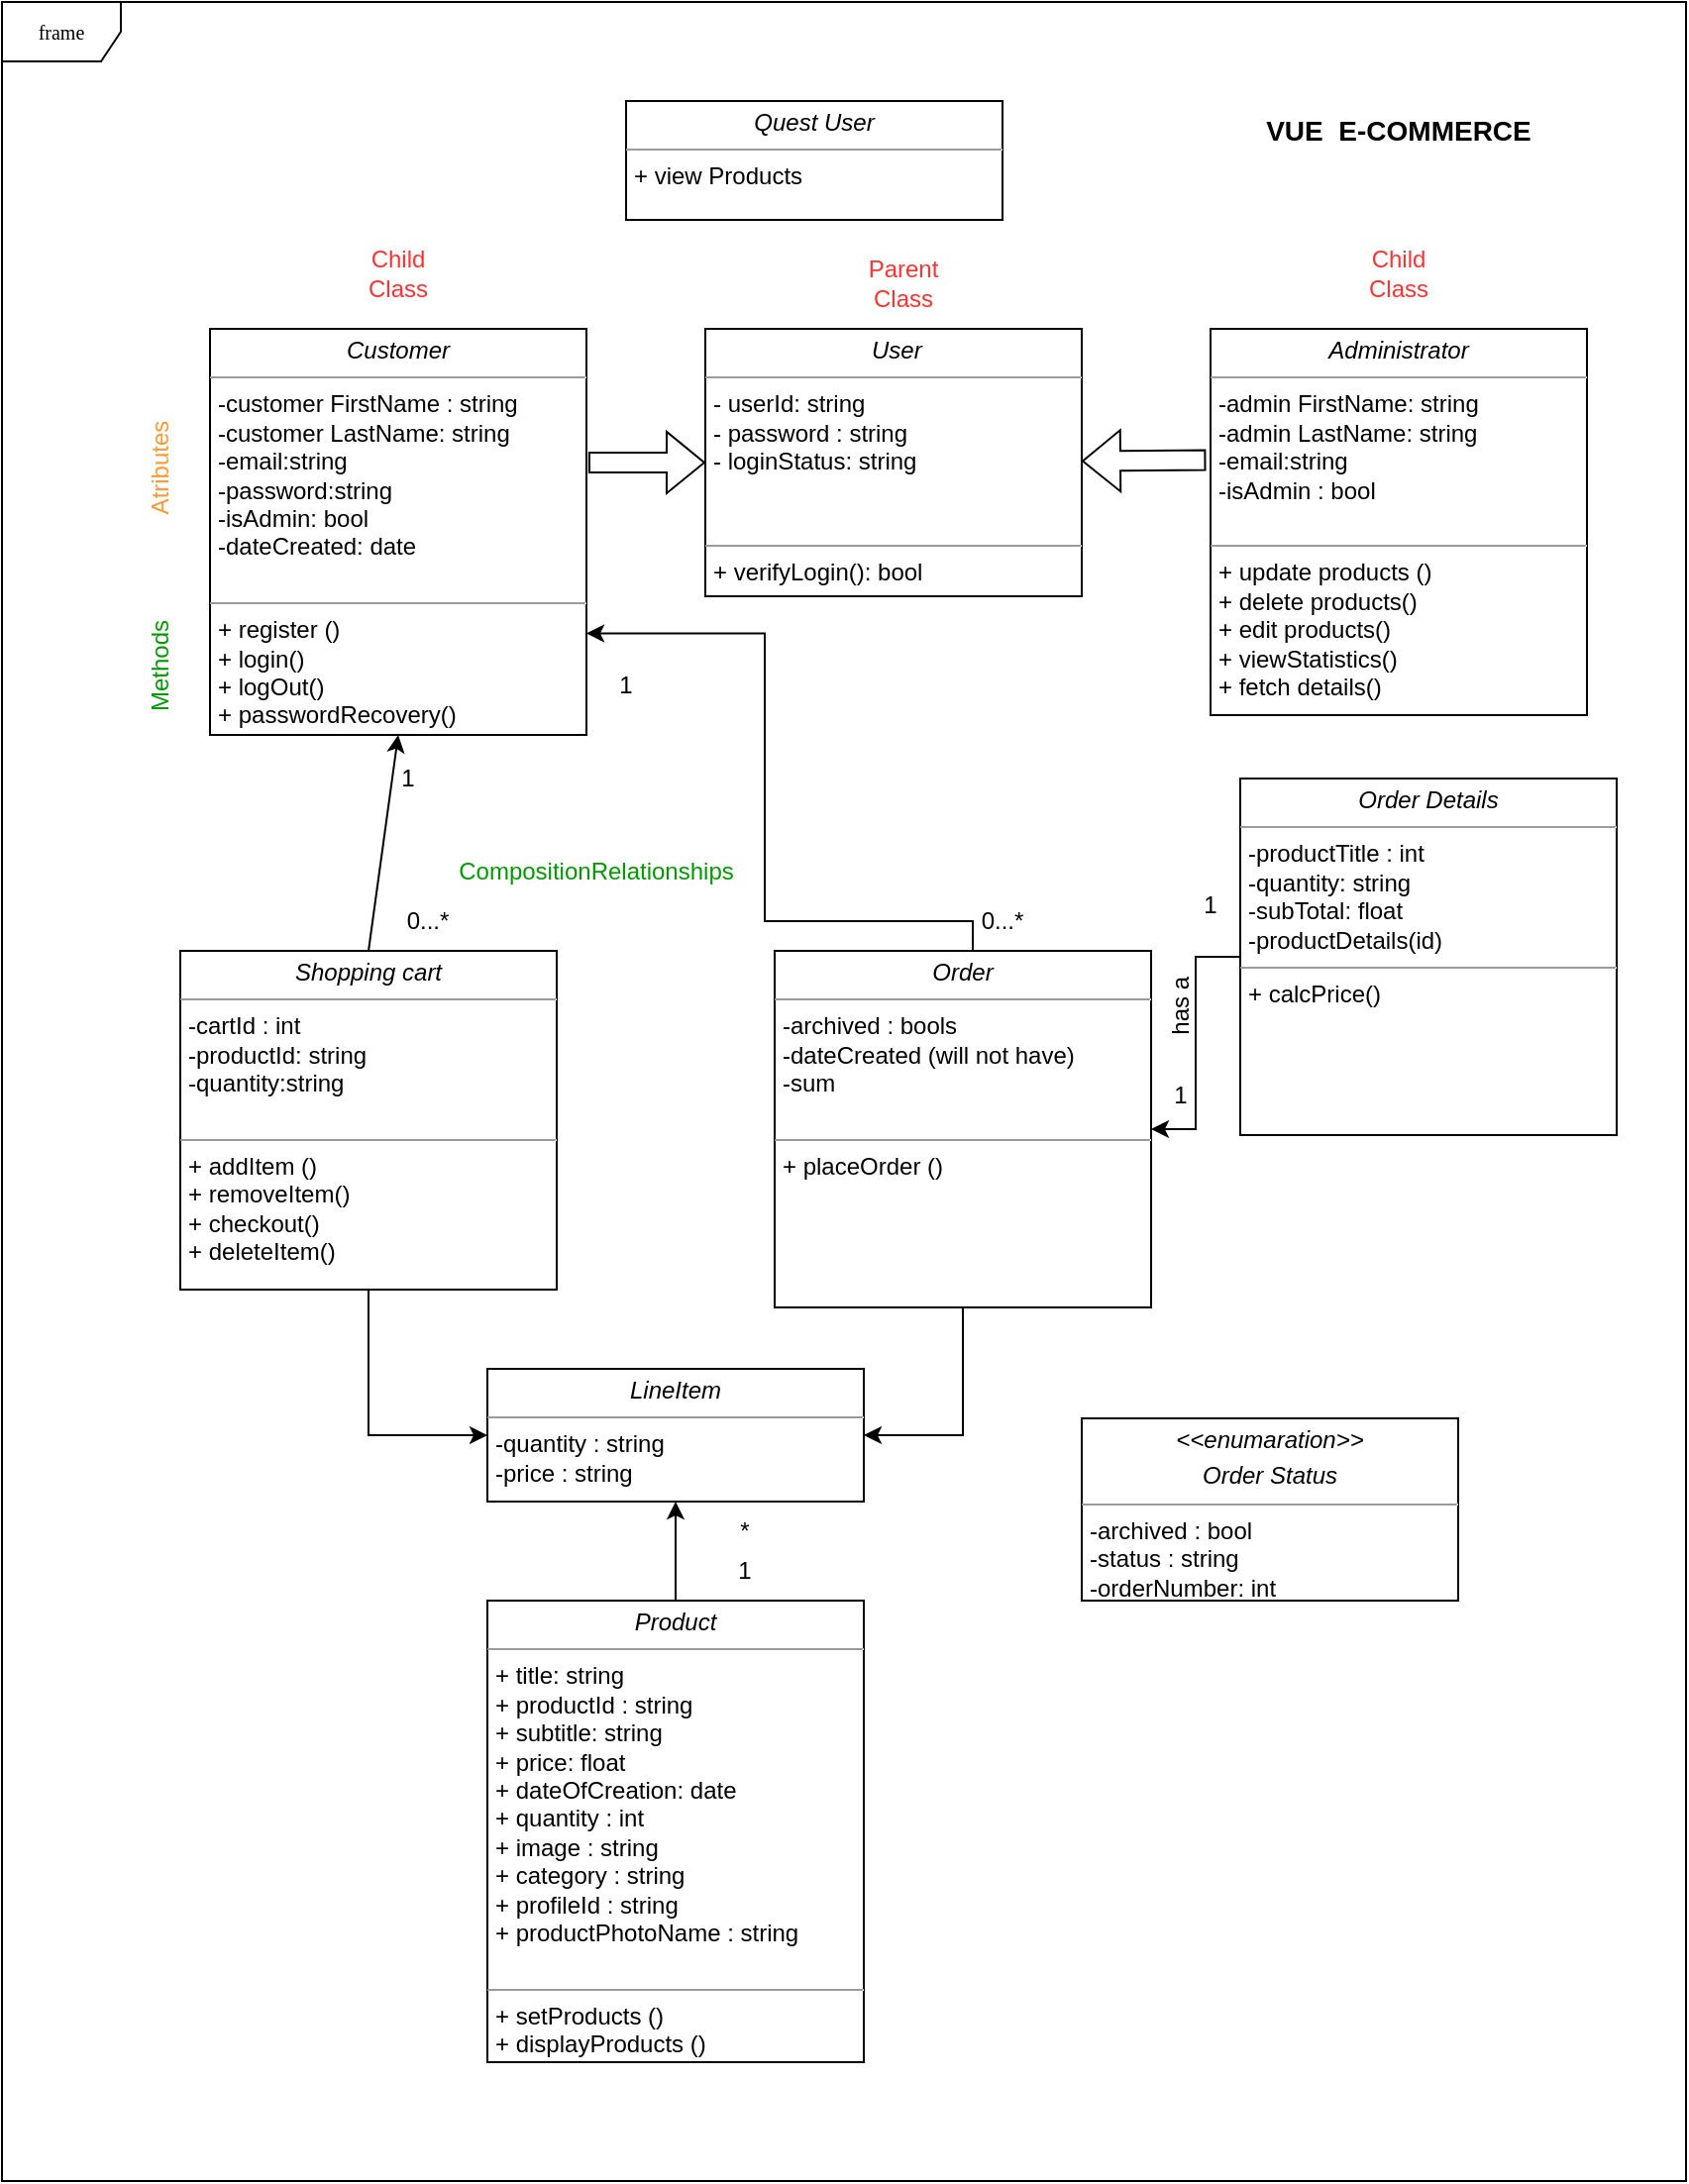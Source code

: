 <mxfile version="15.7.4" type="github">
  <diagram name="Page-1" id="c4acf3e9-155e-7222-9cf6-157b1a14988f">
    <mxGraphModel dx="1530" dy="1203" grid="1" gridSize="10" guides="1" tooltips="1" connect="1" arrows="1" fold="1" page="1" pageScale="1" pageWidth="850" pageHeight="1100" background="none" math="0" shadow="0">
      <root>
        <mxCell id="0" />
        <mxCell id="1" parent="0" />
        <mxCell id="ttcfJFJh2wodbar9WWpT-2" value="frame" style="shape=umlFrame;whiteSpace=wrap;html=1;rounded=0;shadow=0;comic=0;labelBackgroundColor=none;strokeWidth=1;fontFamily=Verdana;fontSize=10;align=center;" parent="1" vertex="1">
          <mxGeometry x="850" width="850" height="1100" as="geometry" />
        </mxCell>
        <mxCell id="5d2195bd80daf111-19" value="&lt;p style=&quot;margin: 0px ; margin-top: 4px ; text-align: center&quot;&gt;&lt;i&gt;Customer&lt;/i&gt;&lt;br&gt;&lt;/p&gt;&lt;hr size=&quot;1&quot;&gt;&lt;p style=&quot;margin: 0px ; margin-left: 4px&quot;&gt;-customer FirstName : string&lt;/p&gt;&lt;p style=&quot;margin: 0px ; margin-left: 4px&quot;&gt;-customer LastName: string&lt;/p&gt;&lt;p style=&quot;margin: 0px ; margin-left: 4px&quot;&gt;-email:string&lt;/p&gt;&lt;p style=&quot;margin: 0px ; margin-left: 4px&quot;&gt;-password:string&lt;/p&gt;&lt;p style=&quot;margin: 0px ; margin-left: 4px&quot;&gt;-isAdmin: bool&amp;nbsp;&lt;/p&gt;&lt;p style=&quot;margin: 0px ; margin-left: 4px&quot;&gt;-dateCreated: date&lt;/p&gt;&lt;p style=&quot;margin: 0px ; margin-left: 4px&quot;&gt;&lt;br&gt;&lt;/p&gt;&lt;hr size=&quot;1&quot;&gt;&lt;p style=&quot;margin: 0px ; margin-left: 4px&quot;&gt;+ register ()&lt;br&gt;&lt;/p&gt;&lt;p style=&quot;margin: 0px ; margin-left: 4px&quot;&gt;+ login()&lt;br&gt;&lt;/p&gt;&lt;p style=&quot;margin: 0px ; margin-left: 4px&quot;&gt;+ logOut()&lt;/p&gt;&lt;p style=&quot;margin: 0px ; margin-left: 4px&quot;&gt;+ passwordRecovery()&lt;br&gt;&lt;/p&gt;&lt;p style=&quot;margin: 0px ; margin-left: 4px&quot;&gt;&lt;br&gt;&lt;/p&gt;" style="verticalAlign=top;align=left;overflow=fill;fontSize=12;fontFamily=Helvetica;html=1;rounded=0;shadow=0;comic=0;labelBackgroundColor=none;strokeWidth=1" parent="1" vertex="1">
          <mxGeometry x="955" y="165" width="190" height="205" as="geometry" />
        </mxCell>
        <mxCell id="cWRqSYTbgzNo-1scai7N-1" value="&lt;p style=&quot;margin: 0px ; margin-top: 4px ; text-align: center&quot;&gt;&lt;i&gt;Quest User&lt;/i&gt;&lt;br&gt;&lt;/p&gt;&lt;hr size=&quot;1&quot;&gt;&lt;p style=&quot;margin: 0px ; margin-left: 4px&quot;&gt;+ view Products&lt;/p&gt;&lt;p style=&quot;margin: 0px ; margin-left: 4px&quot;&gt;&lt;br&gt;&lt;/p&gt;&lt;hr size=&quot;1&quot;&gt;&lt;p style=&quot;margin: 0px ; margin-left: 4px&quot;&gt;&lt;br&gt;&lt;/p&gt;&lt;p style=&quot;margin: 0px ; margin-left: 4px&quot;&gt;&lt;br&gt;&lt;/p&gt;" style="verticalAlign=top;align=left;overflow=fill;fontSize=12;fontFamily=Helvetica;html=1;rounded=0;shadow=0;comic=0;labelBackgroundColor=none;strokeWidth=1" vertex="1" parent="1">
          <mxGeometry x="1165" y="50" width="190" height="60" as="geometry" />
        </mxCell>
        <mxCell id="cWRqSYTbgzNo-1scai7N-36" style="edgeStyle=orthogonalEdgeStyle;rounded=0;orthogonalLoop=1;jettySize=auto;html=1;entryX=0;entryY=0.5;entryDx=0;entryDy=0;fontColor=#000000;" edge="1" parent="1" source="cWRqSYTbgzNo-1scai7N-3" target="cWRqSYTbgzNo-1scai7N-33">
          <mxGeometry relative="1" as="geometry" />
        </mxCell>
        <mxCell id="cWRqSYTbgzNo-1scai7N-3" value="&lt;p style=&quot;margin: 0px ; margin-top: 4px ; text-align: center&quot;&gt;&lt;i&gt;Shopping cart&lt;/i&gt;&lt;br&gt;&lt;/p&gt;&lt;hr size=&quot;1&quot;&gt;&lt;p style=&quot;margin: 0px ; margin-left: 4px&quot;&gt;-cartId : int&lt;/p&gt;&lt;p style=&quot;margin: 0px ; margin-left: 4px&quot;&gt;-productId: string&lt;/p&gt;&lt;p style=&quot;margin: 0px ; margin-left: 4px&quot;&gt;-quantity:string&lt;/p&gt;&lt;p style=&quot;margin: 0px ; margin-left: 4px&quot;&gt;&lt;br&gt;&lt;/p&gt;&lt;hr size=&quot;1&quot;&gt;&lt;p style=&quot;margin: 0px ; margin-left: 4px&quot;&gt;+ addItem ()&lt;br&gt;&lt;/p&gt;&lt;p style=&quot;margin: 0px ; margin-left: 4px&quot;&gt;+ removeItem()&lt;/p&gt;&lt;p style=&quot;margin: 0px ; margin-left: 4px&quot;&gt;+ checkout()&lt;br&gt;&lt;/p&gt;&lt;p style=&quot;margin: 0px ; margin-left: 4px&quot;&gt;+ deleteItem()&lt;/p&gt;&lt;p style=&quot;margin: 0px ; margin-left: 4px&quot;&gt;&lt;br&gt;&lt;/p&gt;" style="verticalAlign=top;align=left;overflow=fill;fontSize=12;fontFamily=Helvetica;html=1;rounded=0;shadow=0;comic=0;labelBackgroundColor=none;strokeWidth=1" vertex="1" parent="1">
          <mxGeometry x="940" y="479" width="190" height="171" as="geometry" />
        </mxCell>
        <mxCell id="cWRqSYTbgzNo-1scai7N-4" value="&lt;p style=&quot;margin: 0px ; margin-top: 4px ; text-align: center&quot;&gt;&lt;i&gt;Administrator&lt;/i&gt;&lt;br&gt;&lt;/p&gt;&lt;hr size=&quot;1&quot;&gt;&lt;p style=&quot;margin: 0px ; margin-left: 4px&quot;&gt;-admin FirstName: string&lt;/p&gt;&lt;p style=&quot;margin: 0px ; margin-left: 4px&quot;&gt;-admin LastName: string&lt;/p&gt;&lt;p style=&quot;margin: 0px ; margin-left: 4px&quot;&gt;-email:string&lt;/p&gt;&lt;p style=&quot;margin: 0px ; margin-left: 4px&quot;&gt;-isAdmin : bool&lt;/p&gt;&lt;p style=&quot;margin: 0px ; margin-left: 4px&quot;&gt;&lt;br&gt;&lt;/p&gt;&lt;hr size=&quot;1&quot;&gt;&lt;p style=&quot;margin: 0px ; margin-left: 4px&quot;&gt;+ update products ()&lt;br&gt;&lt;/p&gt;&lt;p style=&quot;margin: 0px ; margin-left: 4px&quot;&gt;+ delete products()&lt;br&gt;&lt;/p&gt;&lt;p style=&quot;margin: 0px ; margin-left: 4px&quot;&gt;+ edit products()&lt;/p&gt;&lt;p style=&quot;margin: 0px ; margin-left: 4px&quot;&gt;+ viewStatistics()&lt;/p&gt;&lt;p style=&quot;margin: 0px ; margin-left: 4px&quot;&gt;+ fetch details()&lt;/p&gt;&lt;p style=&quot;margin: 0px ; margin-left: 4px&quot;&gt;&lt;br&gt;&lt;/p&gt;" style="verticalAlign=top;align=left;overflow=fill;fontSize=12;fontFamily=Helvetica;html=1;rounded=0;shadow=0;comic=0;labelBackgroundColor=none;strokeWidth=1" vertex="1" parent="1">
          <mxGeometry x="1460" y="165" width="190" height="195" as="geometry" />
        </mxCell>
        <mxCell id="cWRqSYTbgzNo-1scai7N-5" value="&lt;font color=&quot;#ff9933&quot;&gt;Atributes&lt;/font&gt;" style="text;html=1;strokeColor=none;fillColor=none;align=center;verticalAlign=middle;whiteSpace=wrap;rounded=0;rotation=270;" vertex="1" parent="1">
          <mxGeometry x="900" y="220" width="60" height="30" as="geometry" />
        </mxCell>
        <mxCell id="cWRqSYTbgzNo-1scai7N-6" value="&lt;font color=&quot;#009900&quot;&gt;Methods&lt;/font&gt;" style="text;html=1;strokeColor=none;fillColor=none;align=center;verticalAlign=middle;whiteSpace=wrap;rounded=0;rotation=270;" vertex="1" parent="1">
          <mxGeometry x="900" y="320" width="60" height="30" as="geometry" />
        </mxCell>
        <mxCell id="cWRqSYTbgzNo-1scai7N-7" value="&lt;font color=&quot;#ff3333&quot;&gt;Child Class&lt;/font&gt;" style="text;html=1;strokeColor=none;fillColor=none;align=center;verticalAlign=middle;whiteSpace=wrap;rounded=0;fontColor=#FF9933;" vertex="1" parent="1">
          <mxGeometry x="1525" y="122" width="60" height="30" as="geometry" />
        </mxCell>
        <mxCell id="cWRqSYTbgzNo-1scai7N-8" value="&lt;font color=&quot;#ff3333&quot;&gt;Parent Class&lt;/font&gt;" style="text;html=1;strokeColor=none;fillColor=none;align=center;verticalAlign=middle;whiteSpace=wrap;rounded=0;fontColor=#FF9933;" vertex="1" parent="1">
          <mxGeometry x="1275" y="127" width="60" height="30" as="geometry" />
        </mxCell>
        <mxCell id="cWRqSYTbgzNo-1scai7N-11" value="" style="shape=flexArrow;endArrow=classic;html=1;rounded=0;fontColor=#FF3333;exitX=-0.012;exitY=0.34;exitDx=0;exitDy=0;exitPerimeter=0;" edge="1" parent="1" source="cWRqSYTbgzNo-1scai7N-4" target="cWRqSYTbgzNo-1scai7N-44">
          <mxGeometry width="50" height="50" relative="1" as="geometry">
            <mxPoint x="1245" y="282" as="sourcePoint" />
            <mxPoint x="1370" y="223" as="targetPoint" />
          </mxGeometry>
        </mxCell>
        <mxCell id="cWRqSYTbgzNo-1scai7N-13" value="" style="endArrow=classic;html=1;rounded=0;fontColor=#009900;exitX=0.5;exitY=0;exitDx=0;exitDy=0;entryX=0.5;entryY=1;entryDx=0;entryDy=0;" edge="1" parent="1" source="cWRqSYTbgzNo-1scai7N-3" target="5d2195bd80daf111-19">
          <mxGeometry width="50" height="50" relative="1" as="geometry">
            <mxPoint x="1065" y="517" as="sourcePoint" />
            <mxPoint x="1115" y="467" as="targetPoint" />
          </mxGeometry>
        </mxCell>
        <mxCell id="cWRqSYTbgzNo-1scai7N-14" value="&lt;font color=&quot;#009900&quot;&gt;CompositionRelationships&lt;/font&gt;" style="text;html=1;strokeColor=none;fillColor=none;align=center;verticalAlign=middle;whiteSpace=wrap;rounded=0;rotation=0;" vertex="1" parent="1">
          <mxGeometry x="1120" y="424" width="60" height="30" as="geometry" />
        </mxCell>
        <mxCell id="cWRqSYTbgzNo-1scai7N-15" value="&lt;font color=&quot;#000000&quot;&gt;0...*&lt;/font&gt;" style="text;html=1;strokeColor=none;fillColor=none;align=center;verticalAlign=middle;whiteSpace=wrap;rounded=0;fontColor=#009900;" vertex="1" parent="1">
          <mxGeometry x="1035" y="449" width="60" height="30" as="geometry" />
        </mxCell>
        <mxCell id="cWRqSYTbgzNo-1scai7N-16" value="&lt;font color=&quot;#000000&quot;&gt;1&lt;/font&gt;" style="text;html=1;strokeColor=none;fillColor=none;align=center;verticalAlign=middle;whiteSpace=wrap;rounded=0;fontColor=#009900;" vertex="1" parent="1">
          <mxGeometry x="1025" y="377" width="60" height="30" as="geometry" />
        </mxCell>
        <mxCell id="cWRqSYTbgzNo-1scai7N-35" style="edgeStyle=orthogonalEdgeStyle;rounded=0;orthogonalLoop=1;jettySize=auto;html=1;exitX=0.5;exitY=1;exitDx=0;exitDy=0;entryX=1;entryY=0.5;entryDx=0;entryDy=0;fontColor=#000000;" edge="1" parent="1" source="cWRqSYTbgzNo-1scai7N-17" target="cWRqSYTbgzNo-1scai7N-33">
          <mxGeometry relative="1" as="geometry" />
        </mxCell>
        <mxCell id="cWRqSYTbgzNo-1scai7N-17" value="&lt;p style=&quot;margin: 0px ; margin-top: 4px ; text-align: center&quot;&gt;&lt;i&gt;Order&lt;/i&gt;&lt;br&gt;&lt;/p&gt;&lt;hr size=&quot;1&quot;&gt;&lt;p style=&quot;margin: 0px ; margin-left: 4px&quot;&gt;-archived : bools&lt;/p&gt;&lt;p style=&quot;margin: 0px ; margin-left: 4px&quot;&gt;-dateCreated (will not have)&lt;/p&gt;&lt;p style=&quot;margin: 0px ; margin-left: 4px&quot;&gt;-sum&lt;/p&gt;&lt;p style=&quot;margin: 0px ; margin-left: 4px&quot;&gt;&lt;br&gt;&lt;/p&gt;&lt;hr size=&quot;1&quot;&gt;&lt;p style=&quot;margin: 0px ; margin-left: 4px&quot;&gt;+ placeOrder ()&lt;br&gt;&lt;/p&gt;&lt;p style=&quot;margin: 0px ; margin-left: 4px&quot;&gt;&lt;br&gt;&lt;/p&gt;&lt;p style=&quot;margin: 0px ; margin-left: 4px&quot;&gt;&lt;br&gt;&lt;/p&gt;" style="verticalAlign=top;align=left;overflow=fill;fontSize=12;fontFamily=Helvetica;html=1;rounded=0;shadow=0;comic=0;labelBackgroundColor=none;strokeWidth=1" vertex="1" parent="1">
          <mxGeometry x="1240" y="479" width="190" height="180" as="geometry" />
        </mxCell>
        <mxCell id="cWRqSYTbgzNo-1scai7N-50" style="edgeStyle=orthogonalEdgeStyle;rounded=0;orthogonalLoop=1;jettySize=auto;html=1;exitX=0.25;exitY=1;exitDx=0;exitDy=0;entryX=1;entryY=0.75;entryDx=0;entryDy=0;fontSize=14;fontColor=#000000;" edge="1" parent="1" source="cWRqSYTbgzNo-1scai7N-20" target="5d2195bd80daf111-19">
          <mxGeometry relative="1" as="geometry">
            <Array as="points">
              <mxPoint x="1340" y="464" />
              <mxPoint x="1235" y="464" />
              <mxPoint x="1235" y="319" />
            </Array>
          </mxGeometry>
        </mxCell>
        <mxCell id="cWRqSYTbgzNo-1scai7N-20" value="&lt;font color=&quot;#000000&quot;&gt;0...*&lt;/font&gt;" style="text;html=1;strokeColor=none;fillColor=none;align=center;verticalAlign=middle;whiteSpace=wrap;rounded=0;fontColor=#009900;" vertex="1" parent="1">
          <mxGeometry x="1325" y="449" width="60" height="30" as="geometry" />
        </mxCell>
        <mxCell id="cWRqSYTbgzNo-1scai7N-22" value="&lt;font color=&quot;#000000&quot;&gt;1&lt;/font&gt;" style="text;html=1;strokeColor=none;fillColor=none;align=center;verticalAlign=middle;whiteSpace=wrap;rounded=0;fontColor=#009900;" vertex="1" parent="1">
          <mxGeometry x="1135" y="330" width="60" height="30" as="geometry" />
        </mxCell>
        <mxCell id="cWRqSYTbgzNo-1scai7N-40" style="edgeStyle=orthogonalEdgeStyle;rounded=0;orthogonalLoop=1;jettySize=auto;html=1;entryX=1;entryY=0.5;entryDx=0;entryDy=0;fontColor=#000000;" edge="1" parent="1" source="cWRqSYTbgzNo-1scai7N-23" target="cWRqSYTbgzNo-1scai7N-17">
          <mxGeometry relative="1" as="geometry" />
        </mxCell>
        <mxCell id="cWRqSYTbgzNo-1scai7N-23" value="&lt;p style=&quot;margin: 0px ; margin-top: 4px ; text-align: center&quot;&gt;&lt;i&gt;Order Details&lt;/i&gt;&lt;br&gt;&lt;/p&gt;&lt;hr size=&quot;1&quot;&gt;&lt;p style=&quot;margin: 0px ; margin-left: 4px&quot;&gt;-productTitle : int&lt;/p&gt;&lt;p style=&quot;margin: 0px ; margin-left: 4px&quot;&gt;-quantity: string&lt;/p&gt;&lt;p style=&quot;margin: 0px ; margin-left: 4px&quot;&gt;-subTotal: float&lt;br&gt;&lt;/p&gt;&lt;p style=&quot;margin: 0px ; margin-left: 4px&quot;&gt;-productDetails(id)&lt;/p&gt;&lt;hr size=&quot;1&quot;&gt;&lt;p style=&quot;margin: 0px ; margin-left: 4px&quot;&gt;+ calcPrice()&lt;/p&gt;&lt;p style=&quot;margin: 0px ; margin-left: 4px&quot;&gt;&lt;br&gt;&lt;/p&gt;" style="verticalAlign=top;align=left;overflow=fill;fontSize=12;fontFamily=Helvetica;html=1;rounded=0;shadow=0;comic=0;labelBackgroundColor=none;strokeWidth=1" vertex="1" parent="1">
          <mxGeometry x="1475" y="392" width="190" height="180" as="geometry" />
        </mxCell>
        <mxCell id="cWRqSYTbgzNo-1scai7N-25" value="&lt;font color=&quot;#000000&quot;&gt;has a&amp;nbsp;&lt;/font&gt;" style="text;html=1;strokeColor=none;fillColor=none;align=center;verticalAlign=middle;whiteSpace=wrap;rounded=0;fontColor=#009900;rotation=270;" vertex="1" parent="1">
          <mxGeometry x="1415" y="490" width="60" height="30" as="geometry" />
        </mxCell>
        <mxCell id="cWRqSYTbgzNo-1scai7N-26" value="&lt;font color=&quot;#000000&quot;&gt;1&lt;/font&gt;" style="text;html=1;strokeColor=none;fillColor=none;align=center;verticalAlign=middle;whiteSpace=wrap;rounded=0;fontColor=#009900;" vertex="1" parent="1">
          <mxGeometry x="1415" y="537" width="60" height="30" as="geometry" />
        </mxCell>
        <mxCell id="cWRqSYTbgzNo-1scai7N-27" value="&lt;font color=&quot;#000000&quot;&gt;1&lt;/font&gt;" style="text;html=1;strokeColor=none;fillColor=none;align=center;verticalAlign=middle;whiteSpace=wrap;rounded=0;fontColor=#009900;" vertex="1" parent="1">
          <mxGeometry x="1430" y="441" width="60" height="30" as="geometry" />
        </mxCell>
        <mxCell id="cWRqSYTbgzNo-1scai7N-37" style="edgeStyle=orthogonalEdgeStyle;rounded=0;orthogonalLoop=1;jettySize=auto;html=1;entryX=0.5;entryY=1;entryDx=0;entryDy=0;fontColor=#000000;" edge="1" parent="1" source="cWRqSYTbgzNo-1scai7N-28" target="cWRqSYTbgzNo-1scai7N-33">
          <mxGeometry relative="1" as="geometry" />
        </mxCell>
        <mxCell id="cWRqSYTbgzNo-1scai7N-28" value="&lt;p style=&quot;margin: 0px ; margin-top: 4px ; text-align: center&quot;&gt;&lt;i&gt;Product&lt;/i&gt;&lt;br&gt;&lt;/p&gt;&lt;hr size=&quot;1&quot;&gt;&lt;p style=&quot;margin: 0px ; margin-left: 4px&quot;&gt;+ title: string&lt;/p&gt;&lt;p style=&quot;margin: 0px 0px 0px 4px&quot;&gt;+ productId : string&lt;font color=&quot;#ff6666&quot;&gt;&amp;nbsp;&lt;/font&gt;&lt;/p&gt;&lt;p style=&quot;margin: 0px ; margin-left: 4px&quot;&gt;+ subtitle: string&lt;/p&gt;&lt;p style=&quot;margin: 0px ; margin-left: 4px&quot;&gt;+ price: float&lt;/p&gt;&lt;p style=&quot;margin: 0px ; margin-left: 4px&quot;&gt;+ dateOfCreation: date&lt;/p&gt;&lt;p style=&quot;margin: 0px ; margin-left: 4px&quot;&gt;+ quantity : int&lt;br&gt;&lt;/p&gt;&lt;p style=&quot;margin: 0px ; margin-left: 4px&quot;&gt;+ image : string&lt;font color=&quot;#ff6666&quot;&gt;&amp;nbsp;&lt;/font&gt;&lt;br&gt;&lt;/p&gt;&lt;p style=&quot;margin: 0px 0px 0px 4px&quot;&gt;+ category : string&lt;font color=&quot;#ff6666&quot;&gt;&amp;nbsp;&lt;/font&gt;&lt;br&gt;&lt;/p&gt;&lt;p style=&quot;margin: 0px 0px 0px 4px&quot;&gt;+ profileId : string&lt;font color=&quot;#ff6666&quot;&gt;&amp;nbsp;&lt;/font&gt;&lt;br&gt;&lt;/p&gt;&lt;div&gt;&lt;p style=&quot;margin: 0px 0px 0px 4px&quot;&gt;+ productPhotoName : string&lt;font color=&quot;#ff6666&quot;&gt;&amp;nbsp;&lt;/font&gt;&lt;br&gt;&lt;/p&gt;&lt;/div&gt;&lt;div&gt;&lt;font color=&quot;#ff6666&quot;&gt;&lt;br&gt;&lt;/font&gt;&lt;/div&gt;&lt;div&gt;&lt;hr size=&quot;1&quot;&gt;&lt;p style=&quot;margin: 0px 0px 0px 4px&quot;&gt;+ setProducts ()&lt;/p&gt;&lt;p style=&quot;margin: 0px 0px 0px 4px&quot;&gt;+ displayProducts ()&lt;br&gt;&lt;/p&gt;&lt;p style=&quot;margin: 0px 0px 0px 4px&quot;&gt;&lt;br&gt;&lt;/p&gt;&lt;/div&gt;&lt;p style=&quot;margin: 0px ; margin-left: 4px&quot;&gt;&lt;/p&gt;" style="verticalAlign=top;align=left;overflow=fill;fontSize=12;fontFamily=Helvetica;html=1;rounded=0;shadow=0;comic=0;labelBackgroundColor=none;strokeWidth=1" vertex="1" parent="1">
          <mxGeometry x="1095" y="807" width="190" height="233" as="geometry" />
        </mxCell>
        <mxCell id="cWRqSYTbgzNo-1scai7N-30" value="&lt;p style=&quot;margin: 0px ; margin-top: 4px ; text-align: center&quot;&gt;&lt;i&gt;&amp;lt;&amp;lt;enumaration&amp;gt;&amp;gt;&lt;/i&gt;&lt;/p&gt;&lt;p style=&quot;margin: 0px ; margin-top: 4px ; text-align: center&quot;&gt;&lt;i&gt;Order Status&lt;/i&gt;&lt;br&gt;&lt;/p&gt;&lt;hr size=&quot;1&quot;&gt;&lt;p style=&quot;margin: 0px ; margin-left: 4px&quot;&gt;-archived : bool&lt;/p&gt;&lt;p style=&quot;margin: 0px ; margin-left: 4px&quot;&gt;-status : string&lt;/p&gt;&lt;p style=&quot;margin: 0px ; margin-left: 4px&quot;&gt;-orderNumber: int&lt;/p&gt;&lt;hr size=&quot;1&quot;&gt;&lt;p style=&quot;margin: 0px ; margin-left: 4px&quot;&gt;&lt;br&gt;&lt;/p&gt;&lt;p style=&quot;margin: 0px ; margin-left: 4px&quot;&gt;&lt;br&gt;&lt;/p&gt;&lt;p style=&quot;margin: 0px ; margin-left: 4px&quot;&gt;&lt;br&gt;&lt;/p&gt;" style="verticalAlign=top;align=left;overflow=fill;fontSize=12;fontFamily=Helvetica;html=1;rounded=0;shadow=0;comic=0;labelBackgroundColor=none;strokeWidth=1" vertex="1" parent="1">
          <mxGeometry x="1395" y="715" width="190" height="92" as="geometry" />
        </mxCell>
        <mxCell id="cWRqSYTbgzNo-1scai7N-33" value="&lt;p style=&quot;margin: 0px ; margin-top: 4px ; text-align: center&quot;&gt;&lt;i&gt;LineItem&lt;/i&gt;&lt;/p&gt;&lt;hr size=&quot;1&quot;&gt;&lt;p style=&quot;margin: 0px ; margin-left: 4px&quot;&gt;-quantity : string&lt;/p&gt;&lt;p style=&quot;margin: 0px ; margin-left: 4px&quot;&gt;-price : string&lt;/p&gt;&lt;p style=&quot;margin: 0px ; margin-left: 4px&quot;&gt;&lt;br&gt;&lt;/p&gt;&lt;p style=&quot;margin: 0px ; margin-left: 4px&quot;&gt;&lt;br&gt;&lt;/p&gt;&lt;p style=&quot;margin: 0px ; margin-left: 4px&quot;&gt;&lt;br&gt;&lt;/p&gt;" style="verticalAlign=top;align=left;overflow=fill;fontSize=12;fontFamily=Helvetica;html=1;rounded=0;shadow=0;comic=0;labelBackgroundColor=none;strokeWidth=1" vertex="1" parent="1">
          <mxGeometry x="1095" y="690" width="190" height="67" as="geometry" />
        </mxCell>
        <mxCell id="cWRqSYTbgzNo-1scai7N-38" value="&lt;font color=&quot;#000000&quot;&gt;1&lt;/font&gt;" style="text;html=1;strokeColor=none;fillColor=none;align=center;verticalAlign=middle;whiteSpace=wrap;rounded=0;fontColor=#009900;" vertex="1" parent="1">
          <mxGeometry x="1195" y="777" width="60" height="30" as="geometry" />
        </mxCell>
        <mxCell id="cWRqSYTbgzNo-1scai7N-39" value="&lt;font color=&quot;#000000&quot;&gt;&lt;span&gt;*&lt;/span&gt;&lt;/font&gt;" style="text;html=1;strokeColor=none;fillColor=none;align=center;verticalAlign=middle;whiteSpace=wrap;rounded=0;fontColor=#009900;" vertex="1" parent="1">
          <mxGeometry x="1195" y="757" width="60" height="30" as="geometry" />
        </mxCell>
        <mxCell id="cWRqSYTbgzNo-1scai7N-44" value="&lt;p style=&quot;margin: 0px ; margin-top: 4px ; text-align: center&quot;&gt;&lt;i&gt;&amp;nbsp;User&lt;/i&gt;&lt;br&gt;&lt;/p&gt;&lt;hr size=&quot;1&quot;&gt;&lt;p style=&quot;margin: 0px ; margin-left: 4px&quot;&gt;- userId: string&lt;/p&gt;&lt;p style=&quot;margin: 0px ; margin-left: 4px&quot;&gt;- password : string&lt;/p&gt;&lt;p style=&quot;margin: 0px ; margin-left: 4px&quot;&gt;- loginStatus: string&lt;/p&gt;&lt;p style=&quot;margin: 0px ; margin-left: 4px&quot;&gt;&lt;br&gt;&lt;/p&gt;&lt;p style=&quot;margin: 0px ; margin-left: 4px&quot;&gt;&lt;br&gt;&lt;/p&gt;&lt;hr size=&quot;1&quot;&gt;&lt;p style=&quot;margin: 0px ; margin-left: 4px&quot;&gt;+ verifyLogin(): bool&lt;/p&gt;&lt;p style=&quot;margin: 0px ; margin-left: 4px&quot;&gt;&lt;br&gt;&lt;/p&gt;" style="verticalAlign=top;align=left;overflow=fill;fontSize=12;fontFamily=Helvetica;html=1;rounded=0;shadow=0;comic=0;labelBackgroundColor=none;strokeWidth=1" vertex="1" parent="1">
          <mxGeometry x="1205" y="165" width="190" height="135" as="geometry" />
        </mxCell>
        <mxCell id="cWRqSYTbgzNo-1scai7N-45" value="&lt;font color=&quot;#ff3333&quot;&gt;Child Class&lt;/font&gt;" style="text;html=1;strokeColor=none;fillColor=none;align=center;verticalAlign=middle;whiteSpace=wrap;rounded=0;fontColor=#FF9933;" vertex="1" parent="1">
          <mxGeometry x="1020" y="122" width="60" height="30" as="geometry" />
        </mxCell>
        <mxCell id="cWRqSYTbgzNo-1scai7N-47" value="" style="shape=flexArrow;endArrow=classic;html=1;rounded=0;fontColor=#FF3333;entryX=0;entryY=0.5;entryDx=0;entryDy=0;exitX=1.005;exitY=0.329;exitDx=0;exitDy=0;exitPerimeter=0;" edge="1" parent="1" source="5d2195bd80daf111-19" target="cWRqSYTbgzNo-1scai7N-44">
          <mxGeometry width="50" height="50" relative="1" as="geometry">
            <mxPoint x="1480" y="282.5" as="sourcePoint" />
            <mxPoint x="1415" y="282.5" as="targetPoint" />
          </mxGeometry>
        </mxCell>
        <mxCell id="cWRqSYTbgzNo-1scai7N-48" value="&lt;b&gt;&lt;font style=&quot;font-size: 14px&quot;&gt;VUE &amp;nbsp;E-COMMERCE&lt;/font&gt;&lt;/b&gt;" style="text;html=1;strokeColor=none;fillColor=none;align=center;verticalAlign=middle;whiteSpace=wrap;rounded=0;fontColor=#000000;" vertex="1" parent="1">
          <mxGeometry x="1480" y="50" width="150" height="30" as="geometry" />
        </mxCell>
      </root>
    </mxGraphModel>
  </diagram>
</mxfile>
